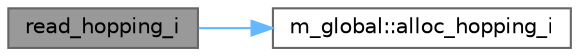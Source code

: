 digraph "read_hopping_i"
{
 // LATEX_PDF_SIZE
  bgcolor="transparent";
  edge [fontname=Helvetica,fontsize=10,labelfontname=Helvetica,labelfontsize=10];
  node [fontname=Helvetica,fontsize=10,shape=box,height=0.2,width=0.4];
  rankdir="LR";
  Node1 [label="read_hopping_i",height=0.2,width=0.4,color="gray40", fillcolor="grey60", style="filled", fontcolor="black",tooltip=" "];
  Node1 -> Node2 [color="steelblue1",style="solid"];
  Node2 [label="m_global::alloc_hopping_i",height=0.2,width=0.4,color="grey40", fillcolor="white", style="filled",URL="$namespacem__global.html#a8b989d262fa492de9c94bc56ad2714a3",tooltip=" "];
}
